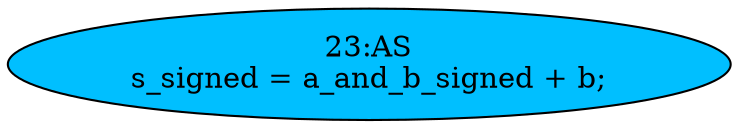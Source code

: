 strict digraph "" {
	node [label="\N"];
	"23:AS"	[ast="<pyverilog.vparser.ast.Assign object at 0x7fb9e2745d50>",
		def_var="['s_signed']",
		fillcolor=deepskyblue,
		label="23:AS
s_signed = a_and_b_signed + b;",
		statements="[]",
		style=filled,
		typ=Assign,
		use_var="['a_and_b_signed', 'b']"];
}
